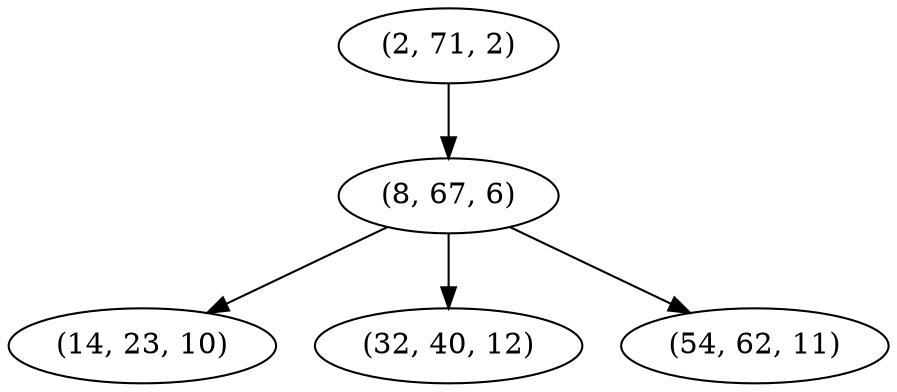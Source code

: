 digraph tree {
    "(2, 71, 2)";
    "(8, 67, 6)";
    "(14, 23, 10)";
    "(32, 40, 12)";
    "(54, 62, 11)";
    "(2, 71, 2)" -> "(8, 67, 6)";
    "(8, 67, 6)" -> "(14, 23, 10)";
    "(8, 67, 6)" -> "(32, 40, 12)";
    "(8, 67, 6)" -> "(54, 62, 11)";
}
